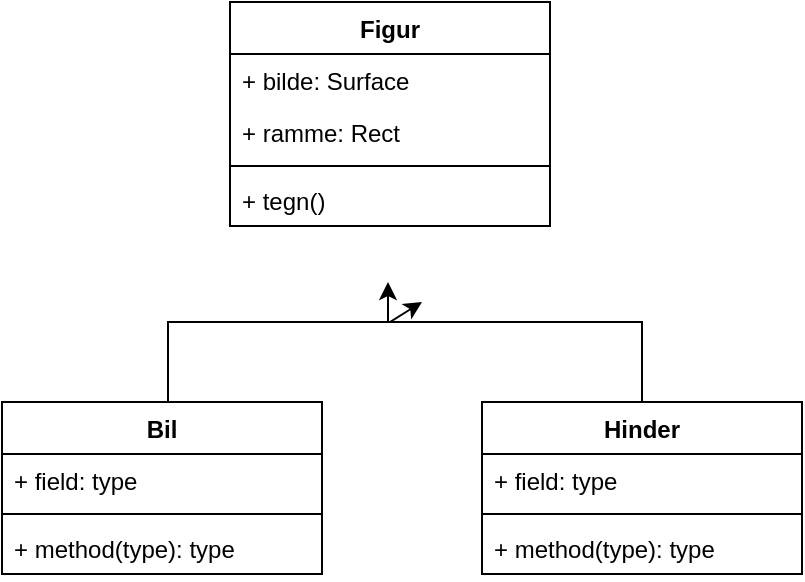 <mxfile version="22.0.3" type="device">
  <diagram name="Page-1" id="JVcLoQx4lF-NAfjbxqQs">
    <mxGraphModel dx="795" dy="503" grid="1" gridSize="10" guides="1" tooltips="1" connect="1" arrows="1" fold="1" page="1" pageScale="1" pageWidth="827" pageHeight="1169" math="0" shadow="0">
      <root>
        <mxCell id="0" />
        <mxCell id="1" parent="0" />
        <mxCell id="XrA038YeEIe_g4KfFnFg-1" value="Figur" style="swimlane;fontStyle=1;align=center;verticalAlign=top;childLayout=stackLayout;horizontal=1;startSize=26;horizontalStack=0;resizeParent=1;resizeParentMax=0;resizeLast=0;collapsible=1;marginBottom=0;whiteSpace=wrap;html=1;" vertex="1" parent="1">
          <mxGeometry x="334" y="150" width="160" height="112" as="geometry" />
        </mxCell>
        <mxCell id="XrA038YeEIe_g4KfFnFg-2" value="+ bilde: Surface" style="text;strokeColor=none;fillColor=none;align=left;verticalAlign=top;spacingLeft=4;spacingRight=4;overflow=hidden;rotatable=0;points=[[0,0.5],[1,0.5]];portConstraint=eastwest;whiteSpace=wrap;html=1;" vertex="1" parent="XrA038YeEIe_g4KfFnFg-1">
          <mxGeometry y="26" width="160" height="26" as="geometry" />
        </mxCell>
        <mxCell id="XrA038YeEIe_g4KfFnFg-16" value="+ ramme: Rect" style="text;strokeColor=none;fillColor=none;align=left;verticalAlign=top;spacingLeft=4;spacingRight=4;overflow=hidden;rotatable=0;points=[[0,0.5],[1,0.5]];portConstraint=eastwest;whiteSpace=wrap;html=1;" vertex="1" parent="XrA038YeEIe_g4KfFnFg-1">
          <mxGeometry y="52" width="160" height="26" as="geometry" />
        </mxCell>
        <mxCell id="XrA038YeEIe_g4KfFnFg-3" value="" style="line;strokeWidth=1;fillColor=none;align=left;verticalAlign=middle;spacingTop=-1;spacingLeft=3;spacingRight=3;rotatable=0;labelPosition=right;points=[];portConstraint=eastwest;strokeColor=inherit;" vertex="1" parent="XrA038YeEIe_g4KfFnFg-1">
          <mxGeometry y="78" width="160" height="8" as="geometry" />
        </mxCell>
        <mxCell id="XrA038YeEIe_g4KfFnFg-4" value="+ tegn()" style="text;strokeColor=none;fillColor=none;align=left;verticalAlign=top;spacingLeft=4;spacingRight=4;overflow=hidden;rotatable=0;points=[[0,0.5],[1,0.5]];portConstraint=eastwest;whiteSpace=wrap;html=1;" vertex="1" parent="XrA038YeEIe_g4KfFnFg-1">
          <mxGeometry y="86" width="160" height="26" as="geometry" />
        </mxCell>
        <mxCell id="XrA038YeEIe_g4KfFnFg-5" value="Bil" style="swimlane;fontStyle=1;align=center;verticalAlign=top;childLayout=stackLayout;horizontal=1;startSize=26;horizontalStack=0;resizeParent=1;resizeParentMax=0;resizeLast=0;collapsible=1;marginBottom=0;whiteSpace=wrap;html=1;" vertex="1" parent="1">
          <mxGeometry x="220" y="350" width="160" height="86" as="geometry" />
        </mxCell>
        <mxCell id="XrA038YeEIe_g4KfFnFg-6" value="+ field: type" style="text;strokeColor=none;fillColor=none;align=left;verticalAlign=top;spacingLeft=4;spacingRight=4;overflow=hidden;rotatable=0;points=[[0,0.5],[1,0.5]];portConstraint=eastwest;whiteSpace=wrap;html=1;" vertex="1" parent="XrA038YeEIe_g4KfFnFg-5">
          <mxGeometry y="26" width="160" height="26" as="geometry" />
        </mxCell>
        <mxCell id="XrA038YeEIe_g4KfFnFg-7" value="" style="line;strokeWidth=1;fillColor=none;align=left;verticalAlign=middle;spacingTop=-1;spacingLeft=3;spacingRight=3;rotatable=0;labelPosition=right;points=[];portConstraint=eastwest;strokeColor=inherit;" vertex="1" parent="XrA038YeEIe_g4KfFnFg-5">
          <mxGeometry y="52" width="160" height="8" as="geometry" />
        </mxCell>
        <mxCell id="XrA038YeEIe_g4KfFnFg-8" value="+ method(type): type" style="text;strokeColor=none;fillColor=none;align=left;verticalAlign=top;spacingLeft=4;spacingRight=4;overflow=hidden;rotatable=0;points=[[0,0.5],[1,0.5]];portConstraint=eastwest;whiteSpace=wrap;html=1;" vertex="1" parent="XrA038YeEIe_g4KfFnFg-5">
          <mxGeometry y="60" width="160" height="26" as="geometry" />
        </mxCell>
        <mxCell id="XrA038YeEIe_g4KfFnFg-9" value="Hinder" style="swimlane;fontStyle=1;align=center;verticalAlign=top;childLayout=stackLayout;horizontal=1;startSize=26;horizontalStack=0;resizeParent=1;resizeParentMax=0;resizeLast=0;collapsible=1;marginBottom=0;whiteSpace=wrap;html=1;" vertex="1" parent="1">
          <mxGeometry x="460" y="350" width="160" height="86" as="geometry" />
        </mxCell>
        <mxCell id="XrA038YeEIe_g4KfFnFg-10" value="+ field: type" style="text;strokeColor=none;fillColor=none;align=left;verticalAlign=top;spacingLeft=4;spacingRight=4;overflow=hidden;rotatable=0;points=[[0,0.5],[1,0.5]];portConstraint=eastwest;whiteSpace=wrap;html=1;" vertex="1" parent="XrA038YeEIe_g4KfFnFg-9">
          <mxGeometry y="26" width="160" height="26" as="geometry" />
        </mxCell>
        <mxCell id="XrA038YeEIe_g4KfFnFg-11" value="" style="line;strokeWidth=1;fillColor=none;align=left;verticalAlign=middle;spacingTop=-1;spacingLeft=3;spacingRight=3;rotatable=0;labelPosition=right;points=[];portConstraint=eastwest;strokeColor=inherit;" vertex="1" parent="XrA038YeEIe_g4KfFnFg-9">
          <mxGeometry y="52" width="160" height="8" as="geometry" />
        </mxCell>
        <mxCell id="XrA038YeEIe_g4KfFnFg-12" value="+ method(type): type" style="text;strokeColor=none;fillColor=none;align=left;verticalAlign=top;spacingLeft=4;spacingRight=4;overflow=hidden;rotatable=0;points=[[0,0.5],[1,0.5]];portConstraint=eastwest;whiteSpace=wrap;html=1;" vertex="1" parent="XrA038YeEIe_g4KfFnFg-9">
          <mxGeometry y="60" width="160" height="26" as="geometry" />
        </mxCell>
        <mxCell id="XrA038YeEIe_g4KfFnFg-14" value="" style="endArrow=classic;html=1;rounded=0;exitX=0.5;exitY=0;exitDx=0;exitDy=0;" edge="1" parent="1">
          <mxGeometry width="50" height="50" relative="1" as="geometry">
            <mxPoint x="303" y="350" as="sourcePoint" />
            <mxPoint x="413" y="290" as="targetPoint" />
            <Array as="points">
              <mxPoint x="303" y="310" />
              <mxPoint x="413" y="310" />
            </Array>
          </mxGeometry>
        </mxCell>
        <mxCell id="XrA038YeEIe_g4KfFnFg-15" value="" style="endArrow=classic;html=1;rounded=0;exitX=0.5;exitY=0;exitDx=0;exitDy=0;" edge="1" parent="1" source="XrA038YeEIe_g4KfFnFg-9">
          <mxGeometry width="50" height="50" relative="1" as="geometry">
            <mxPoint x="390" y="340" as="sourcePoint" />
            <mxPoint x="430" y="300" as="targetPoint" />
            <Array as="points">
              <mxPoint x="540" y="310" />
              <mxPoint x="410" y="310" />
              <mxPoint x="414" y="310" />
            </Array>
          </mxGeometry>
        </mxCell>
      </root>
    </mxGraphModel>
  </diagram>
</mxfile>
